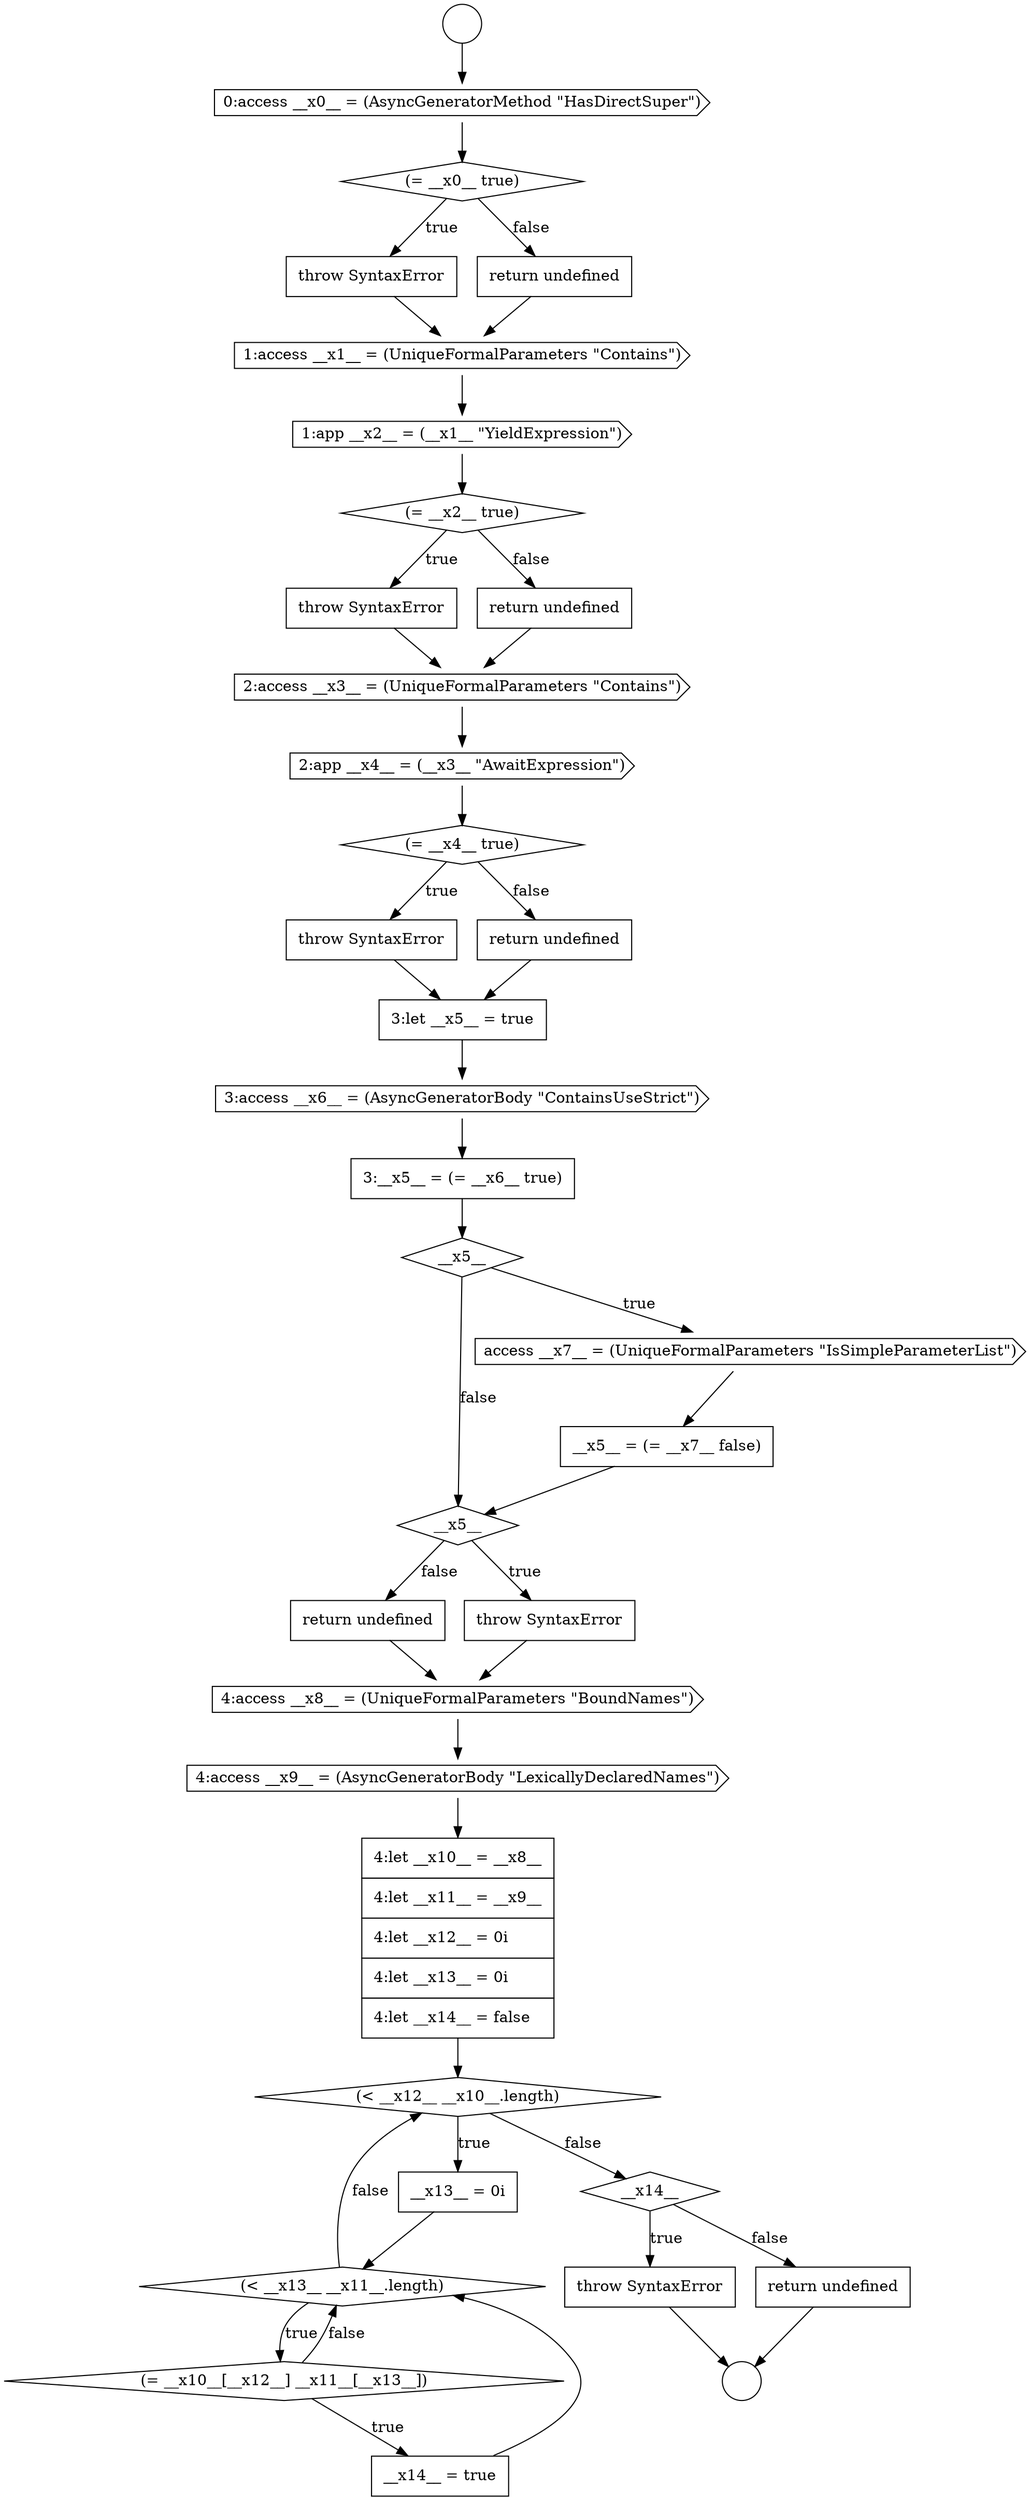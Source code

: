 digraph {
  node20981 [shape=cds, label=<<font color="black">3:access __x6__ = (AsyncGeneratorBody &quot;ContainsUseStrict&quot;)</font>> color="black" fillcolor="white" style=filled]
  node20966 [shape=cds, label=<<font color="black">0:access __x0__ = (AsyncGeneratorMethod &quot;HasDirectSuper&quot;)</font>> color="black" fillcolor="white" style=filled]
  node20998 [shape=none, margin=0, label=<<font color="black">
    <table border="0" cellborder="1" cellspacing="0" cellpadding="10">
      <tr><td align="left">throw SyntaxError</td></tr>
    </table>
  </font>> color="black" fillcolor="white" style=filled]
  node20994 [shape=diamond, label=<<font color="black">(&lt; __x13__ __x11__.length)</font>> color="black" fillcolor="white" style=filled]
  node20967 [shape=diamond, label=<<font color="black">(= __x0__ true)</font>> color="black" fillcolor="white" style=filled]
  node20964 [shape=circle label=" " color="black" fillcolor="white" style=filled]
  node20968 [shape=none, margin=0, label=<<font color="black">
    <table border="0" cellborder="1" cellspacing="0" cellpadding="10">
      <tr><td align="left">throw SyntaxError</td></tr>
    </table>
  </font>> color="black" fillcolor="white" style=filled]
  node20980 [shape=none, margin=0, label=<<font color="black">
    <table border="0" cellborder="1" cellspacing="0" cellpadding="10">
      <tr><td align="left">3:let __x5__ = true</td></tr>
    </table>
  </font>> color="black" fillcolor="white" style=filled]
  node20983 [shape=diamond, label=<<font color="black">__x5__</font>> color="black" fillcolor="white" style=filled]
  node20971 [shape=cds, label=<<font color="black">1:app __x2__ = (__x1__ &quot;YieldExpression&quot;)</font>> color="black" fillcolor="white" style=filled]
  node20996 [shape=none, margin=0, label=<<font color="black">
    <table border="0" cellborder="1" cellspacing="0" cellpadding="10">
      <tr><td align="left">__x14__ = true</td></tr>
    </table>
  </font>> color="black" fillcolor="white" style=filled]
  node20965 [shape=circle label=" " color="black" fillcolor="white" style=filled]
  node20993 [shape=none, margin=0, label=<<font color="black">
    <table border="0" cellborder="1" cellspacing="0" cellpadding="10">
      <tr><td align="left">__x13__ = 0i</td></tr>
    </table>
  </font>> color="black" fillcolor="white" style=filled]
  node20973 [shape=none, margin=0, label=<<font color="black">
    <table border="0" cellborder="1" cellspacing="0" cellpadding="10">
      <tr><td align="left">throw SyntaxError</td></tr>
    </table>
  </font>> color="black" fillcolor="white" style=filled]
  node20990 [shape=cds, label=<<font color="black">4:access __x9__ = (AsyncGeneratorBody &quot;LexicallyDeclaredNames&quot;)</font>> color="black" fillcolor="white" style=filled]
  node20969 [shape=none, margin=0, label=<<font color="black">
    <table border="0" cellborder="1" cellspacing="0" cellpadding="10">
      <tr><td align="left">return undefined</td></tr>
    </table>
  </font>> color="black" fillcolor="white" style=filled]
  node20986 [shape=diamond, label=<<font color="black">__x5__</font>> color="black" fillcolor="white" style=filled]
  node20997 [shape=diamond, label=<<font color="black">__x14__</font>> color="black" fillcolor="white" style=filled]
  node20978 [shape=none, margin=0, label=<<font color="black">
    <table border="0" cellborder="1" cellspacing="0" cellpadding="10">
      <tr><td align="left">throw SyntaxError</td></tr>
    </table>
  </font>> color="black" fillcolor="white" style=filled]
  node20989 [shape=cds, label=<<font color="black">4:access __x8__ = (UniqueFormalParameters &quot;BoundNames&quot;)</font>> color="black" fillcolor="white" style=filled]
  node20972 [shape=diamond, label=<<font color="black">(= __x2__ true)</font>> color="black" fillcolor="white" style=filled]
  node20976 [shape=cds, label=<<font color="black">2:app __x4__ = (__x3__ &quot;AwaitExpression&quot;)</font>> color="black" fillcolor="white" style=filled]
  node20985 [shape=none, margin=0, label=<<font color="black">
    <table border="0" cellborder="1" cellspacing="0" cellpadding="10">
      <tr><td align="left">__x5__ = (= __x7__ false)</td></tr>
    </table>
  </font>> color="black" fillcolor="white" style=filled]
  node20979 [shape=none, margin=0, label=<<font color="black">
    <table border="0" cellborder="1" cellspacing="0" cellpadding="10">
      <tr><td align="left">return undefined</td></tr>
    </table>
  </font>> color="black" fillcolor="white" style=filled]
  node20982 [shape=none, margin=0, label=<<font color="black">
    <table border="0" cellborder="1" cellspacing="0" cellpadding="10">
      <tr><td align="left">3:__x5__ = (= __x6__ true)</td></tr>
    </table>
  </font>> color="black" fillcolor="white" style=filled]
  node20995 [shape=diamond, label=<<font color="black">(= __x10__[__x12__] __x11__[__x13__])</font>> color="black" fillcolor="white" style=filled]
  node20975 [shape=cds, label=<<font color="black">2:access __x3__ = (UniqueFormalParameters &quot;Contains&quot;)</font>> color="black" fillcolor="white" style=filled]
  node20988 [shape=none, margin=0, label=<<font color="black">
    <table border="0" cellborder="1" cellspacing="0" cellpadding="10">
      <tr><td align="left">return undefined</td></tr>
    </table>
  </font>> color="black" fillcolor="white" style=filled]
  node20999 [shape=none, margin=0, label=<<font color="black">
    <table border="0" cellborder="1" cellspacing="0" cellpadding="10">
      <tr><td align="left">return undefined</td></tr>
    </table>
  </font>> color="black" fillcolor="white" style=filled]
  node20992 [shape=diamond, label=<<font color="black">(&lt; __x12__ __x10__.length)</font>> color="black" fillcolor="white" style=filled]
  node20974 [shape=none, margin=0, label=<<font color="black">
    <table border="0" cellborder="1" cellspacing="0" cellpadding="10">
      <tr><td align="left">return undefined</td></tr>
    </table>
  </font>> color="black" fillcolor="white" style=filled]
  node20987 [shape=none, margin=0, label=<<font color="black">
    <table border="0" cellborder="1" cellspacing="0" cellpadding="10">
      <tr><td align="left">throw SyntaxError</td></tr>
    </table>
  </font>> color="black" fillcolor="white" style=filled]
  node20991 [shape=none, margin=0, label=<<font color="black">
    <table border="0" cellborder="1" cellspacing="0" cellpadding="10">
      <tr><td align="left">4:let __x10__ = __x8__</td></tr>
      <tr><td align="left">4:let __x11__ = __x9__</td></tr>
      <tr><td align="left">4:let __x12__ = 0i</td></tr>
      <tr><td align="left">4:let __x13__ = 0i</td></tr>
      <tr><td align="left">4:let __x14__ = false</td></tr>
    </table>
  </font>> color="black" fillcolor="white" style=filled]
  node20970 [shape=cds, label=<<font color="black">1:access __x1__ = (UniqueFormalParameters &quot;Contains&quot;)</font>> color="black" fillcolor="white" style=filled]
  node20977 [shape=diamond, label=<<font color="black">(= __x4__ true)</font>> color="black" fillcolor="white" style=filled]
  node20984 [shape=cds, label=<<font color="black">access __x7__ = (UniqueFormalParameters &quot;IsSimpleParameterList&quot;)</font>> color="black" fillcolor="white" style=filled]
  node20982 -> node20983 [ color="black"]
  node20968 -> node20970 [ color="black"]
  node20984 -> node20985 [ color="black"]
  node20997 -> node20998 [label=<<font color="black">true</font>> color="black"]
  node20997 -> node20999 [label=<<font color="black">false</font>> color="black"]
  node20998 -> node20965 [ color="black"]
  node20989 -> node20990 [ color="black"]
  node20986 -> node20987 [label=<<font color="black">true</font>> color="black"]
  node20986 -> node20988 [label=<<font color="black">false</font>> color="black"]
  node20991 -> node20992 [ color="black"]
  node20988 -> node20989 [ color="black"]
  node20994 -> node20995 [label=<<font color="black">true</font>> color="black"]
  node20994 -> node20992 [label=<<font color="black">false</font>> color="black"]
  node20976 -> node20977 [ color="black"]
  node20978 -> node20980 [ color="black"]
  node20964 -> node20966 [ color="black"]
  node20993 -> node20994 [ color="black"]
  node20966 -> node20967 [ color="black"]
  node20992 -> node20993 [label=<<font color="black">true</font>> color="black"]
  node20992 -> node20997 [label=<<font color="black">false</font>> color="black"]
  node20969 -> node20970 [ color="black"]
  node20987 -> node20989 [ color="black"]
  node20990 -> node20991 [ color="black"]
  node20970 -> node20971 [ color="black"]
  node20977 -> node20978 [label=<<font color="black">true</font>> color="black"]
  node20977 -> node20979 [label=<<font color="black">false</font>> color="black"]
  node20979 -> node20980 [ color="black"]
  node20974 -> node20975 [ color="black"]
  node20967 -> node20968 [label=<<font color="black">true</font>> color="black"]
  node20967 -> node20969 [label=<<font color="black">false</font>> color="black"]
  node20975 -> node20976 [ color="black"]
  node20983 -> node20984 [label=<<font color="black">true</font>> color="black"]
  node20983 -> node20986 [label=<<font color="black">false</font>> color="black"]
  node20995 -> node20996 [label=<<font color="black">true</font>> color="black"]
  node20995 -> node20994 [label=<<font color="black">false</font>> color="black"]
  node20972 -> node20973 [label=<<font color="black">true</font>> color="black"]
  node20972 -> node20974 [label=<<font color="black">false</font>> color="black"]
  node20985 -> node20986 [ color="black"]
  node20999 -> node20965 [ color="black"]
  node20981 -> node20982 [ color="black"]
  node20980 -> node20981 [ color="black"]
  node20996 -> node20994 [ color="black"]
  node20973 -> node20975 [ color="black"]
  node20971 -> node20972 [ color="black"]
}
